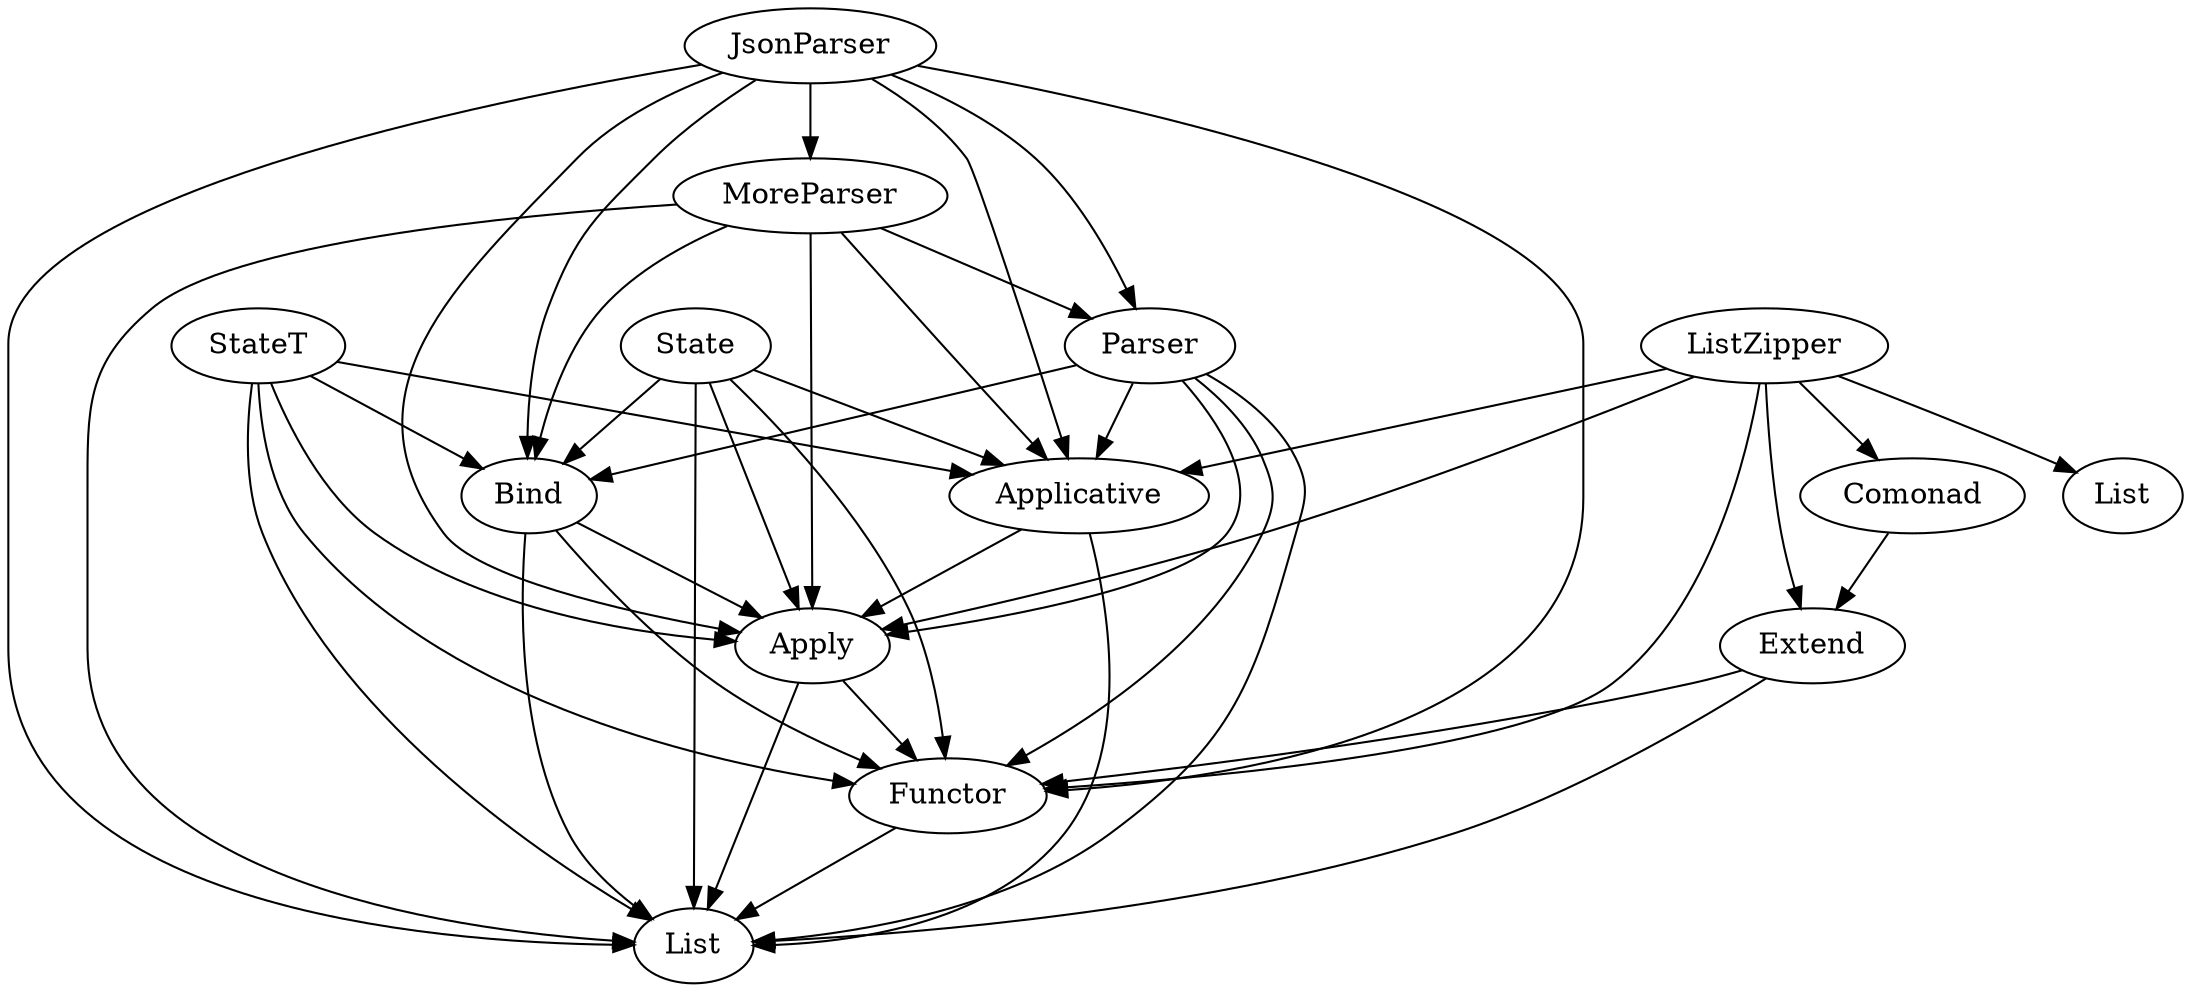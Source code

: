 digraph G {
    {
        list [label="List"];
        functor [label="Functor"];
        apply [label="Apply"];
        applicative [label="Applicative"];
        bind [label="Bind"];
        comonad [label="Comonad"];
        extend [label="Extend"];
        state [label="State"];
        stateT [label="StateT"];
        parser [label="Parser"];
        moreparser [label="MoreParser"];
        listzipper [label="ListZipper"];
        jsonparser [label="JsonParser"];
    }

    functor -> list;
    apply -> list;
    apply -> functor;
    applicative -> apply;
    applicative -> list;
    bind -> list;
    bind -> apply;
    bind -> functor;
    comonad -> extend;
    extend -> list;
    extend -> functor;
    state -> list;
    state -> functor;
    state -> apply;
    state -> applicative;
    state -> bind;
    stateT -> list;
    stateT -> functor;
    stateT -> apply;
    stateT -> applicative;
    stateT -> bind;
    parser -> list;
    parser -> functor;
    parser -> apply;
    parser -> applicative;
    parser -> bind;
    moreparser -> list;
    moreparser -> parser;
    moreparser -> applicative;
    moreparser -> apply;
    moreparser -> bind;
    listzipper -> List;
    listzipper -> functor;
    listzipper -> apply;
    listzipper -> applicative;
    listzipper -> extend;
    listzipper -> comonad;
    jsonparser -> parser;
    jsonparser -> moreparser;
    jsonparser -> functor;
    jsonparser -> apply;
    jsonparser -> applicative;
    jsonparser -> bind;
    jsonparser -> list;
}
